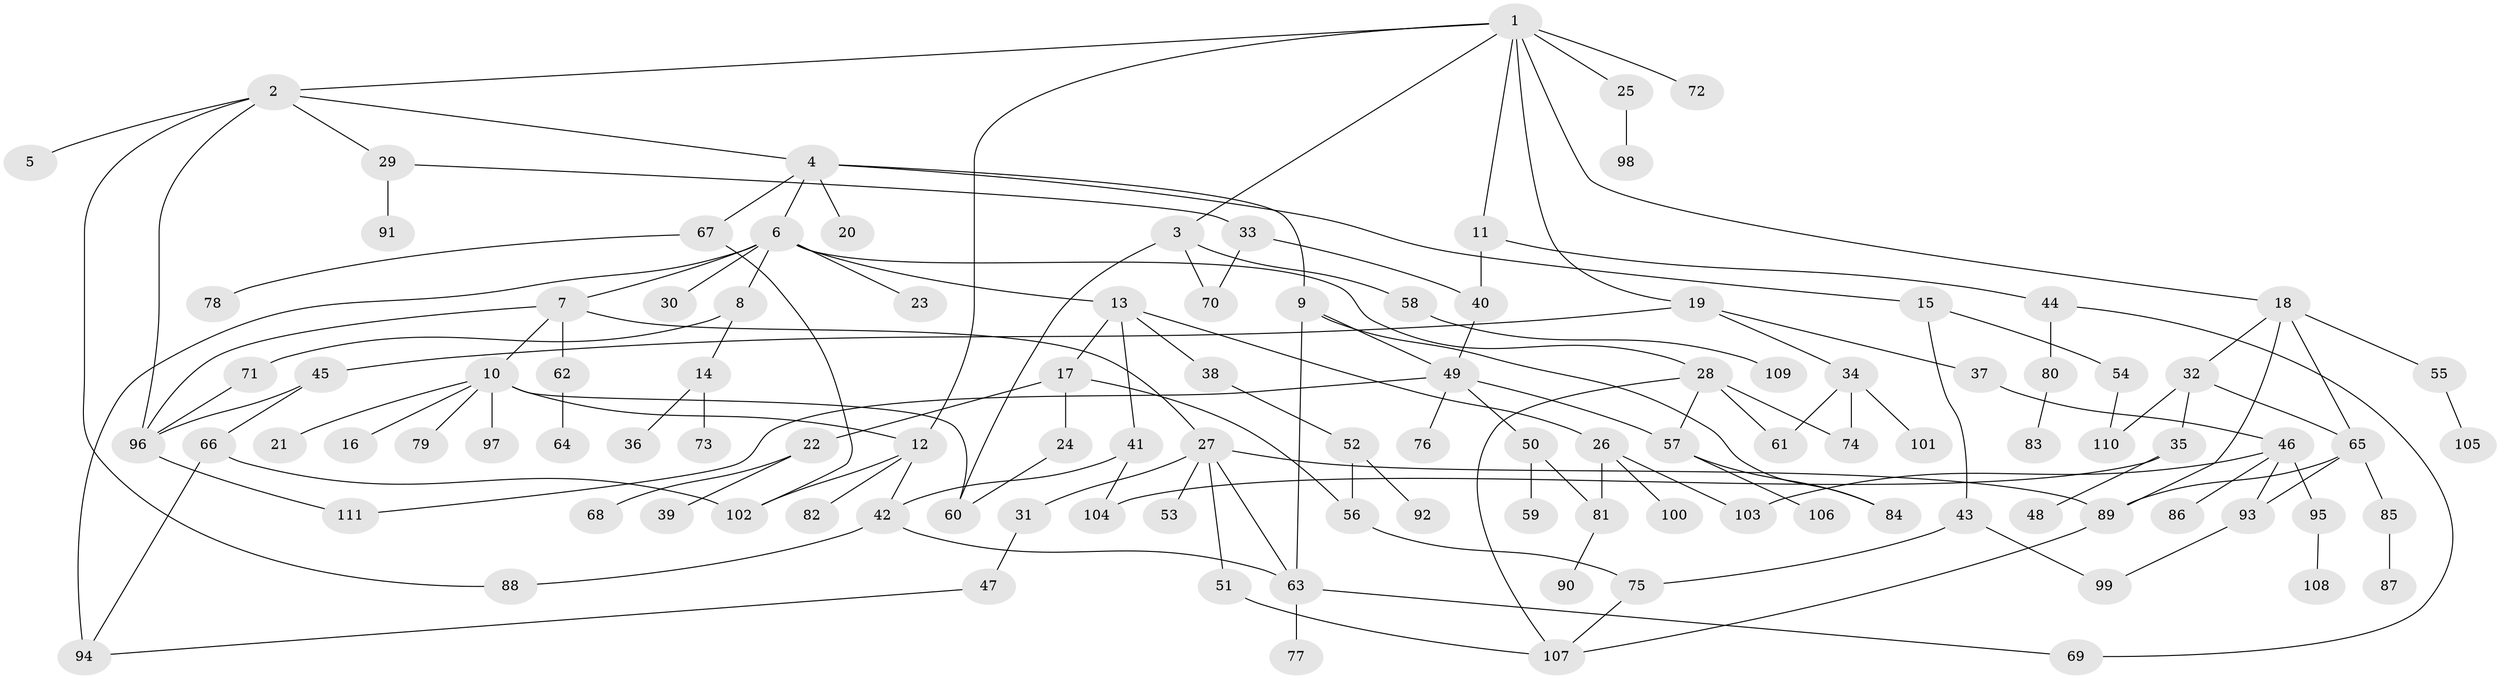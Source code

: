 // Generated by graph-tools (version 1.1) at 2025/10/02/27/25 16:10:52]
// undirected, 111 vertices, 147 edges
graph export_dot {
graph [start="1"]
  node [color=gray90,style=filled];
  1;
  2;
  3;
  4;
  5;
  6;
  7;
  8;
  9;
  10;
  11;
  12;
  13;
  14;
  15;
  16;
  17;
  18;
  19;
  20;
  21;
  22;
  23;
  24;
  25;
  26;
  27;
  28;
  29;
  30;
  31;
  32;
  33;
  34;
  35;
  36;
  37;
  38;
  39;
  40;
  41;
  42;
  43;
  44;
  45;
  46;
  47;
  48;
  49;
  50;
  51;
  52;
  53;
  54;
  55;
  56;
  57;
  58;
  59;
  60;
  61;
  62;
  63;
  64;
  65;
  66;
  67;
  68;
  69;
  70;
  71;
  72;
  73;
  74;
  75;
  76;
  77;
  78;
  79;
  80;
  81;
  82;
  83;
  84;
  85;
  86;
  87;
  88;
  89;
  90;
  91;
  92;
  93;
  94;
  95;
  96;
  97;
  98;
  99;
  100;
  101;
  102;
  103;
  104;
  105;
  106;
  107;
  108;
  109;
  110;
  111;
  1 -- 2;
  1 -- 3;
  1 -- 11;
  1 -- 12;
  1 -- 18;
  1 -- 19;
  1 -- 25;
  1 -- 72;
  2 -- 4;
  2 -- 5;
  2 -- 29;
  2 -- 96;
  2 -- 88;
  3 -- 58;
  3 -- 70;
  3 -- 60;
  4 -- 6;
  4 -- 9;
  4 -- 15;
  4 -- 20;
  4 -- 67;
  6 -- 7;
  6 -- 8;
  6 -- 13;
  6 -- 23;
  6 -- 28;
  6 -- 30;
  6 -- 94;
  7 -- 10;
  7 -- 27;
  7 -- 62;
  7 -- 96;
  8 -- 14;
  8 -- 71;
  9 -- 49;
  9 -- 63;
  9 -- 84;
  10 -- 16;
  10 -- 21;
  10 -- 60;
  10 -- 79;
  10 -- 97;
  10 -- 12;
  11 -- 40;
  11 -- 44;
  12 -- 42;
  12 -- 82;
  12 -- 102;
  13 -- 17;
  13 -- 26;
  13 -- 38;
  13 -- 41;
  14 -- 36;
  14 -- 73;
  15 -- 43;
  15 -- 54;
  17 -- 22;
  17 -- 24;
  17 -- 56;
  18 -- 32;
  18 -- 55;
  18 -- 65;
  18 -- 89;
  19 -- 34;
  19 -- 37;
  19 -- 45;
  22 -- 39;
  22 -- 68;
  24 -- 60;
  25 -- 98;
  26 -- 100;
  26 -- 103;
  26 -- 81;
  27 -- 31;
  27 -- 51;
  27 -- 53;
  27 -- 63;
  27 -- 89;
  28 -- 57;
  28 -- 74;
  28 -- 61;
  28 -- 107;
  29 -- 33;
  29 -- 91;
  31 -- 47;
  32 -- 35;
  32 -- 110;
  32 -- 65;
  33 -- 70;
  33 -- 40;
  34 -- 61;
  34 -- 101;
  34 -- 74;
  35 -- 48;
  35 -- 104;
  37 -- 46;
  38 -- 52;
  40 -- 49;
  41 -- 104;
  41 -- 42;
  42 -- 88;
  42 -- 63;
  43 -- 75;
  43 -- 99;
  44 -- 69;
  44 -- 80;
  45 -- 66;
  45 -- 96;
  46 -- 86;
  46 -- 95;
  46 -- 93;
  46 -- 103;
  47 -- 94;
  49 -- 50;
  49 -- 76;
  49 -- 57;
  49 -- 111;
  50 -- 59;
  50 -- 81;
  51 -- 107;
  52 -- 92;
  52 -- 56;
  54 -- 110;
  55 -- 105;
  56 -- 75;
  57 -- 84;
  57 -- 106;
  58 -- 109;
  62 -- 64;
  63 -- 77;
  63 -- 69;
  65 -- 85;
  65 -- 93;
  65 -- 89;
  66 -- 94;
  66 -- 102;
  67 -- 78;
  67 -- 102;
  71 -- 96;
  75 -- 107;
  80 -- 83;
  81 -- 90;
  85 -- 87;
  89 -- 107;
  93 -- 99;
  95 -- 108;
  96 -- 111;
}
